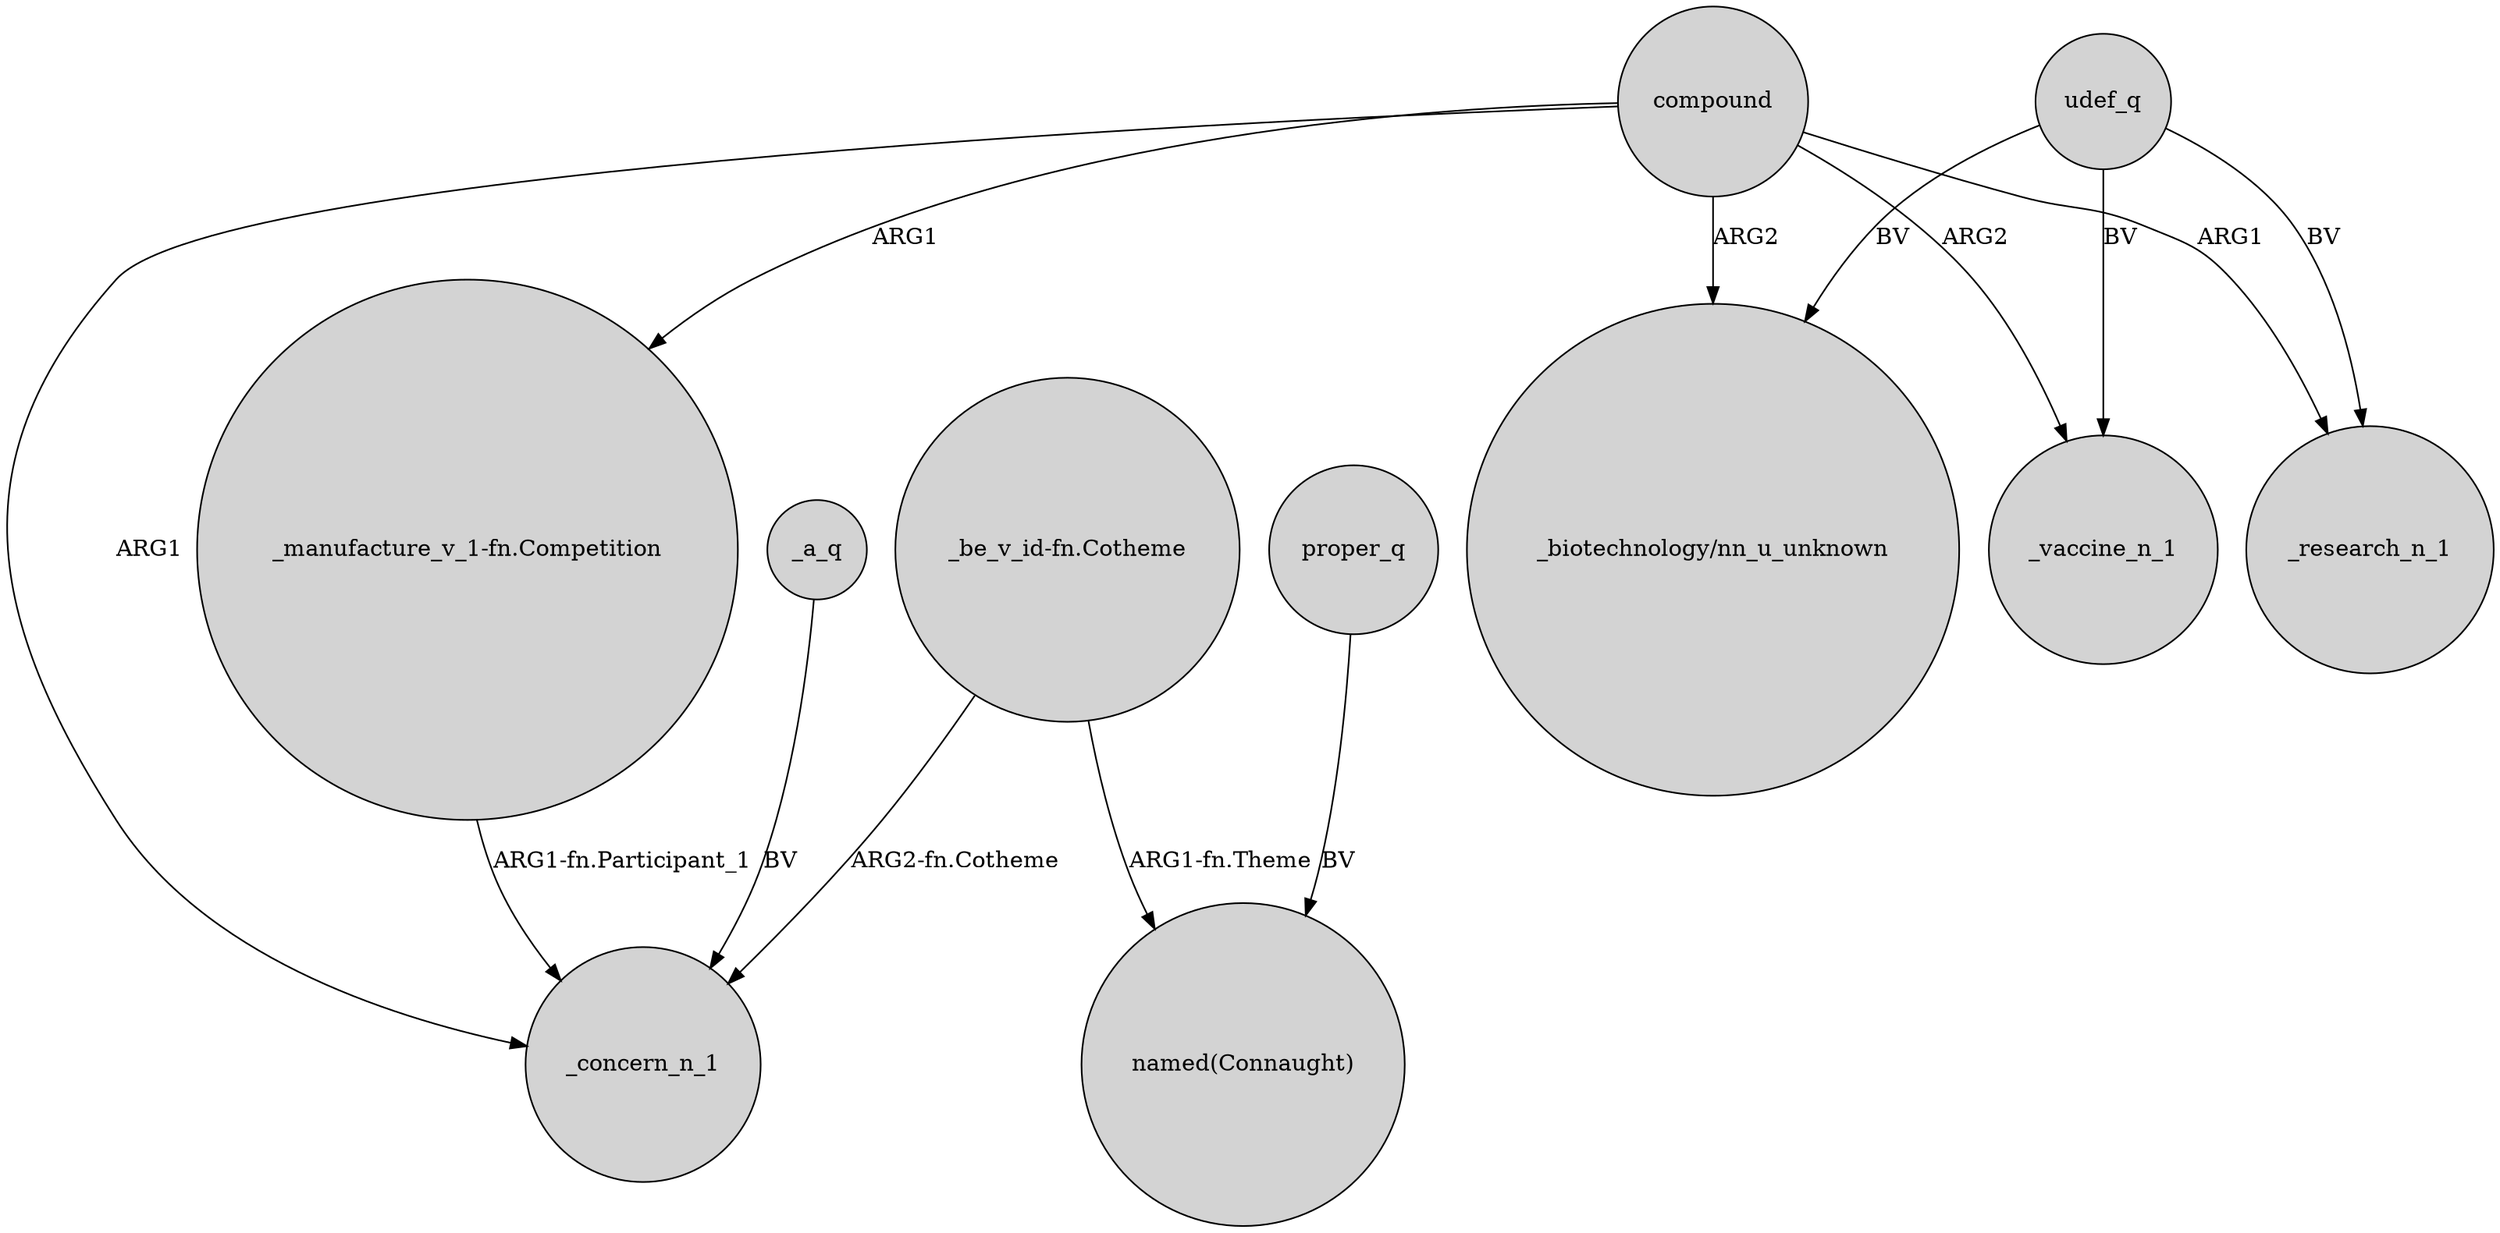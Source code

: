 digraph {
	node [shape=circle style=filled]
	_a_q -> _concern_n_1 [label=BV]
	proper_q -> "named(Connaught)" [label=BV]
	"_be_v_id-fn.Cotheme" -> _concern_n_1 [label="ARG2-fn.Cotheme"]
	compound -> _research_n_1 [label=ARG1]
	compound -> _vaccine_n_1 [label=ARG2]
	"_be_v_id-fn.Cotheme" -> "named(Connaught)" [label="ARG1-fn.Theme"]
	compound -> _concern_n_1 [label=ARG1]
	compound -> "_biotechnology/nn_u_unknown" [label=ARG2]
	udef_q -> _vaccine_n_1 [label=BV]
	"_manufacture_v_1-fn.Competition" -> _concern_n_1 [label="ARG1-fn.Participant_1"]
	udef_q -> _research_n_1 [label=BV]
	compound -> "_manufacture_v_1-fn.Competition" [label=ARG1]
	udef_q -> "_biotechnology/nn_u_unknown" [label=BV]
}
